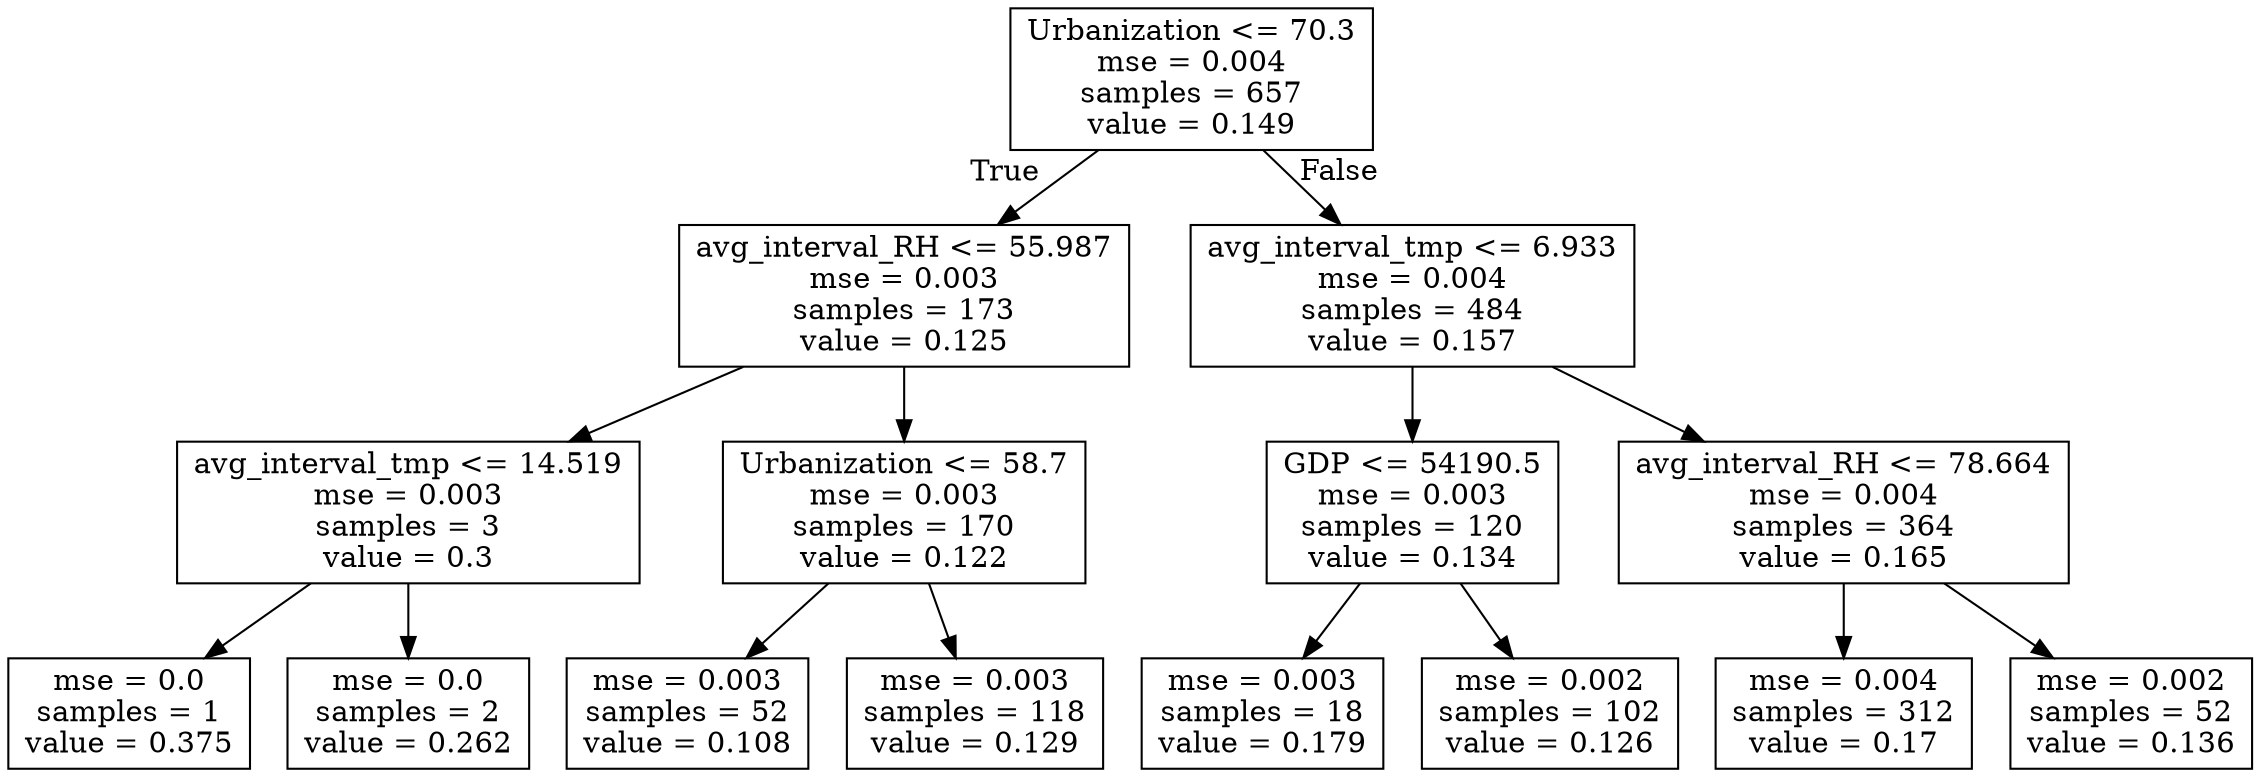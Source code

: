 digraph Tree {
node [shape=box] ;
0 [label="Urbanization <= 70.3\nmse = 0.004\nsamples = 657\nvalue = 0.149"] ;
1 [label="avg_interval_RH <= 55.987\nmse = 0.003\nsamples = 173\nvalue = 0.125"] ;
0 -> 1 [labeldistance=2.5, labelangle=45, headlabel="True"] ;
2 [label="avg_interval_tmp <= 14.519\nmse = 0.003\nsamples = 3\nvalue = 0.3"] ;
1 -> 2 ;
3 [label="mse = 0.0\nsamples = 1\nvalue = 0.375"] ;
2 -> 3 ;
4 [label="mse = 0.0\nsamples = 2\nvalue = 0.262"] ;
2 -> 4 ;
5 [label="Urbanization <= 58.7\nmse = 0.003\nsamples = 170\nvalue = 0.122"] ;
1 -> 5 ;
6 [label="mse = 0.003\nsamples = 52\nvalue = 0.108"] ;
5 -> 6 ;
7 [label="mse = 0.003\nsamples = 118\nvalue = 0.129"] ;
5 -> 7 ;
8 [label="avg_interval_tmp <= 6.933\nmse = 0.004\nsamples = 484\nvalue = 0.157"] ;
0 -> 8 [labeldistance=2.5, labelangle=-45, headlabel="False"] ;
9 [label="GDP <= 54190.5\nmse = 0.003\nsamples = 120\nvalue = 0.134"] ;
8 -> 9 ;
10 [label="mse = 0.003\nsamples = 18\nvalue = 0.179"] ;
9 -> 10 ;
11 [label="mse = 0.002\nsamples = 102\nvalue = 0.126"] ;
9 -> 11 ;
12 [label="avg_interval_RH <= 78.664\nmse = 0.004\nsamples = 364\nvalue = 0.165"] ;
8 -> 12 ;
13 [label="mse = 0.004\nsamples = 312\nvalue = 0.17"] ;
12 -> 13 ;
14 [label="mse = 0.002\nsamples = 52\nvalue = 0.136"] ;
12 -> 14 ;
}
